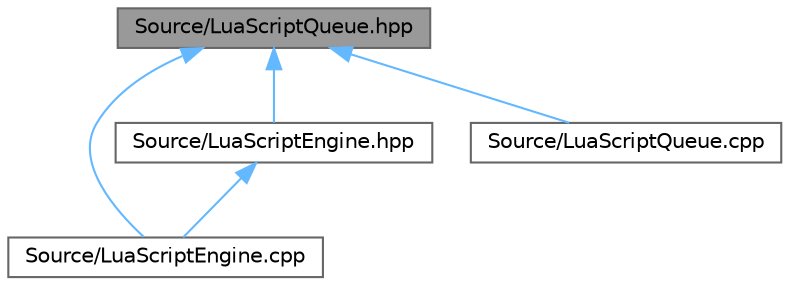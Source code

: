 digraph "Source/LuaScriptQueue.hpp"
{
 // INTERACTIVE_SVG=YES
 // LATEX_PDF_SIZE
  bgcolor="transparent";
  edge [fontname=Helvetica,fontsize=10,labelfontname=Helvetica,labelfontsize=10];
  node [fontname=Helvetica,fontsize=10,shape=box,height=0.2,width=0.4];
  Node1 [label="Source/LuaScriptQueue.hpp",height=0.2,width=0.4,color="gray40", fillcolor="grey60", style="filled", fontcolor="black",tooltip="This class essentially just collects all of the scripts that need to be run from all the various end-..."];
  Node1 -> Node2 [dir="back",color="steelblue1",style="solid"];
  Node2 [label="Source/LuaScriptEngine.cpp",height=0.2,width=0.4,color="grey40", fillcolor="white", style="filled",URL="$_lua_script_engine_8cpp.html",tooltip=" "];
  Node1 -> Node3 [dir="back",color="steelblue1",style="solid"];
  Node3 [label="Source/LuaScriptEngine.hpp",height=0.2,width=0.4,color="grey40", fillcolor="white", style="filled",URL="$_lua_script_engine_8hpp.html",tooltip="This is the class which actually processes all of the scripts in the script queue,..."];
  Node3 -> Node2 [dir="back",color="steelblue1",style="solid"];
  Node1 -> Node4 [dir="back",color="steelblue1",style="solid"];
  Node4 [label="Source/LuaScriptQueue.cpp",height=0.2,width=0.4,color="grey40", fillcolor="white", style="filled",URL="$_lua_script_queue_8cpp.html",tooltip=" "];
}
